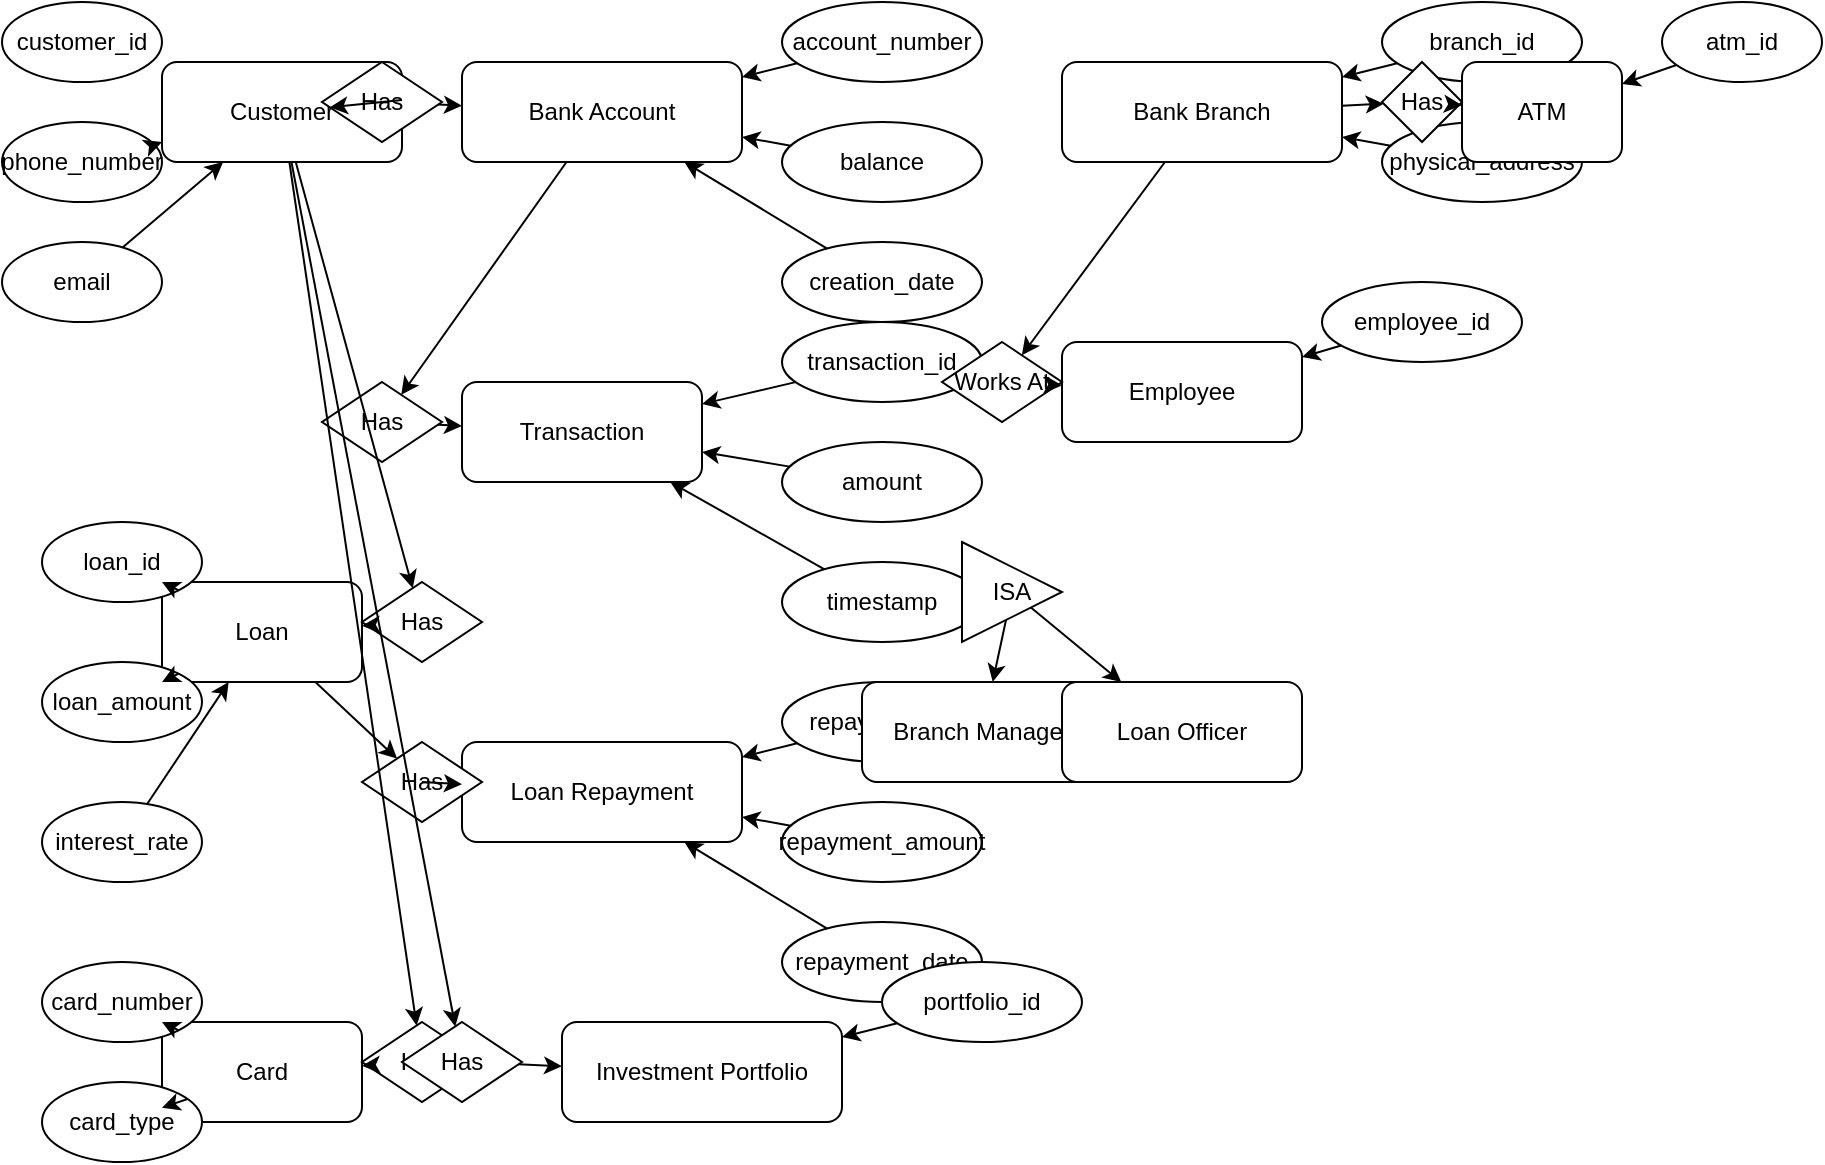 <mxfile version="24.7.16">
  <diagram id="C5RBs43oDa-KdzZeNtuy" name="Page-1">
    <mxGraphModel dx="1221" dy="759" grid="1" gridSize="10" guides="1" tooltips="1" connect="1" arrows="1" fold="1" page="1" pageScale="1" pageWidth="827" pageHeight="1169" math="0" shadow="0">
      <root>
        <mxCell id="0" />
        <mxCell id="1" parent="0" />
        <mxCell id="2" value="Customer" style="rounded=1;whiteSpace=wrap;html=1;" vertex="1" parent="1">
          <mxGeometry x="100" y="60" width="120" height="50" as="geometry" />
        </mxCell>
        <mxCell id="3" value="customer_id" style="ellipse;whiteSpace=wrap;html=1;" vertex="1" parent="1">
          <mxGeometry x="20" y="30" width="80" height="40" as="geometry" />
        </mxCell>
        <mxCell id="4" style="ellipse;whiteSpace=wrap;html=1;" edge="1" parent="1" source="3" target="2">
          <mxGeometry relative="1" as="geometry" />
        </mxCell>
        <mxCell id="5" value="phone_number" style="ellipse;whiteSpace=wrap;html=1;" vertex="1" parent="1">
          <mxGeometry x="20" y="90" width="80" height="40" as="geometry" />
        </mxCell>
        <mxCell id="6" value="email" style="ellipse;whiteSpace=wrap;html=1;" vertex="1" parent="1">
          <mxGeometry x="20" y="150" width="80" height="40" as="geometry" />
        </mxCell>
        <mxCell id="7" edge="1" parent="1" source="5" target="2">
          <mxGeometry relative="1" as="geometry" />
        </mxCell>
        <mxCell id="8" edge="1" parent="1" source="6" target="2">
          <mxGeometry relative="1" as="geometry" />
        </mxCell>
        <mxCell id="9" value="Bank Account" style="rounded=1;whiteSpace=wrap;html=1;" vertex="1" parent="1">
          <mxGeometry x="250" y="60" width="140" height="50" as="geometry" />
        </mxCell>
        <mxCell id="10" value="account_number" style="ellipse;whiteSpace=wrap;html=1;" vertex="1" parent="1">
          <mxGeometry x="410" y="30" width="100" height="40" as="geometry" />
        </mxCell>
        <mxCell id="11" value="balance" style="ellipse;whiteSpace=wrap;html=1;" vertex="1" parent="1">
          <mxGeometry x="410" y="90" width="100" height="40" as="geometry" />
        </mxCell>
        <mxCell id="12" value="creation_date" style="ellipse;whiteSpace=wrap;html=1;" vertex="1" parent="1">
          <mxGeometry x="410" y="150" width="100" height="40" as="geometry" />
        </mxCell>
        <mxCell id="13" edge="1" parent="1" source="10" target="9">
          <mxGeometry relative="1" as="geometry" />
        </mxCell>
        <mxCell id="14" edge="1" parent="1" source="11" target="9">
          <mxGeometry relative="1" as="geometry" />
        </mxCell>
        <mxCell id="15" edge="1" parent="1" source="12" target="9">
          <mxGeometry relative="1" as="geometry" />
        </mxCell>
        <mxCell id="16" value="Has" style="rhombus;whiteSpace=wrap;html=1;" vertex="1" parent="1">
          <mxGeometry x="180" y="60" width="60" height="40" as="geometry" />
        </mxCell>
        <mxCell id="17" edge="1" parent="1" source="2" target="16">
          <mxGeometry relative="1" as="geometry" />
        </mxCell>
        <mxCell id="18" edge="1" parent="1" source="16" target="9">
          <mxGeometry relative="1" as="geometry" />
        </mxCell>
        <mxCell id="19" value="Transaction" style="rounded=1;whiteSpace=wrap;html=1;" vertex="1" parent="1">
          <mxGeometry x="250" y="220" width="120" height="50" as="geometry" />
        </mxCell>
        <mxCell id="20" value="transaction_id" style="ellipse;whiteSpace=wrap;html=1;" vertex="1" parent="1">
          <mxGeometry x="410" y="190" width="100" height="40" as="geometry" />
        </mxCell>
        <mxCell id="21" value="amount" style="ellipse;whiteSpace=wrap;html=1;" vertex="1" parent="1">
          <mxGeometry x="410" y="250" width="100" height="40" as="geometry" />
        </mxCell>
        <mxCell id="22" value="timestamp" style="ellipse;whiteSpace=wrap;html=1;" vertex="1" parent="1">
          <mxGeometry x="410" y="310" width="100" height="40" as="geometry" />
        </mxCell>
        <mxCell id="23" edge="1" parent="1" source="20" target="19">
          <mxGeometry relative="1" as="geometry" />
        </mxCell>
        <mxCell id="24" edge="1" parent="1" source="21" target="19">
          <mxGeometry relative="1" as="geometry" />
        </mxCell>
        <mxCell id="25" edge="1" parent="1" source="22" target="19">
          <mxGeometry relative="1" as="geometry" />
        </mxCell>
        <mxCell id="26" value="Has" style="rhombus;whiteSpace=wrap;html=1;" vertex="1" parent="1">
          <mxGeometry x="180" y="220" width="60" height="40" as="geometry" />
        </mxCell>
        <mxCell id="27" edge="1" parent="1" source="9" target="26">
          <mxGeometry relative="1" as="geometry" />
        </mxCell>
        <mxCell id="28" edge="1" parent="1" source="26" target="19">
          <mxGeometry relative="1" as="geometry" />
        </mxCell>
        <mxCell id="29" value="Loan" style="rounded=1;whiteSpace=wrap;html=1;" vertex="1" parent="1">
          <mxGeometry x="100" y="320" width="100" height="50" as="geometry" />
        </mxCell>
        <mxCell id="30" value="loan_id" style="ellipse;whiteSpace=wrap;html=1;" vertex="1" parent="1">
          <mxGeometry x="40" y="290" width="80" height="40" as="geometry" />
        </mxCell>
        <mxCell id="31" value="loan_amount" style="ellipse;whiteSpace=wrap;html=1;" vertex="1" parent="1">
          <mxGeometry x="40" y="360" width="80" height="40" as="geometry" />
        </mxCell>
        <mxCell id="32" value="interest_rate" style="ellipse;whiteSpace=wrap;html=1;" vertex="1" parent="1">
          <mxGeometry x="40" y="430" width="80" height="40" as="geometry" />
        </mxCell>
        <mxCell id="33" edge="1" parent="1" source="30" target="29">
          <mxGeometry relative="1" as="geometry" />
        </mxCell>
        <mxCell id="34" edge="1" parent="1" source="31" target="29">
          <mxGeometry relative="1" as="geometry" />
        </mxCell>
        <mxCell id="35" edge="1" parent="1" source="32" target="29">
          <mxGeometry relative="1" as="geometry" />
        </mxCell>
        <mxCell id="36" value="Has" style="rhombus;whiteSpace=wrap;html=1;" vertex="1" parent="1">
          <mxGeometry x="200" y="320" width="60" height="40" as="geometry" />
        </mxCell>
        <mxCell id="37" edge="1" parent="1" source="2" target="36">
          <mxGeometry relative="1" as="geometry" />
        </mxCell>
        <mxCell id="38" edge="1" parent="1" source="36" target="29">
          <mxGeometry relative="1" as="geometry" />
        </mxCell>
        <mxCell id="39" value="Loan Repayment" style="rounded=1;whiteSpace=wrap;html=1;" vertex="1" parent="1">
          <mxGeometry x="250" y="400" width="140" height="50" as="geometry" />
        </mxCell>
        <mxCell id="40" value="repayment_id" style="ellipse;whiteSpace=wrap;html=1;" vertex="1" parent="1">
          <mxGeometry x="410" y="370" width="100" height="40" as="geometry" />
        </mxCell>
        <mxCell id="41" value="repayment_amount" style="ellipse;whiteSpace=wrap;html=1;" vertex="1" parent="1">
          <mxGeometry x="410" y="430" width="100" height="40" as="geometry" />
        </mxCell>
        <mxCell id="42" value="repayment_date" style="ellipse;whiteSpace=wrap;html=1;" vertex="1" parent="1">
          <mxGeometry x="410" y="490" width="100" height="40" as="geometry" />
        </mxCell>
        <mxCell id="43" edge="1" parent="1" source="40" target="39">
          <mxGeometry relative="1" as="geometry" />
        </mxCell>
        <mxCell id="44" edge="1" parent="1" source="41" target="39">
          <mxGeometry relative="1" as="geometry" />
        </mxCell>
        <mxCell id="45" edge="1" parent="1" source="42" target="39">
          <mxGeometry relative="1" as="geometry" />
        </mxCell>
        <mxCell id="46" value="Has" style="rhombus;whiteSpace=wrap;html=1;" vertex="1" parent="1">
          <mxGeometry x="200" y="400" width="60" height="40" as="geometry" />
        </mxCell>
        <mxCell id="47" edge="1" parent="1" source="29" target="46">
          <mxGeometry relative="1" as="geometry" />
        </mxCell>
        <mxCell id="48" edge="1" parent="1" source="46" target="39">
          <mxGeometry relative="1" as="geometry" />
        </mxCell>
        <mxCell id="49" value="Card" style="rounded=1;whiteSpace=wrap;html=1;" vertex="1" parent="1">
          <mxGeometry x="100" y="540" width="100" height="50" as="geometry" />
        </mxCell>
        <mxCell id="50" value="card_number" style="ellipse;whiteSpace=wrap;html=1;" vertex="1" parent="1">
          <mxGeometry x="40" y="510" width="80" height="40" as="geometry" />
        </mxCell>
        <mxCell id="51" value="card_type" style="ellipse;whiteSpace=wrap;html=1;" vertex="1" parent="1">
          <mxGeometry x="40" y="570" width="80" height="40" as="geometry" />
        </mxCell>
        <mxCell id="52" edge="1" parent="1" source="50" target="49">
          <mxGeometry relative="1" as="geometry" />
        </mxCell>
        <mxCell id="53" edge="1" parent="1" source="51" target="49">
          <mxGeometry relative="1" as="geometry" />
        </mxCell>
        <mxCell id="54" value="Has" style="rhombus;whiteSpace=wrap;html=1;" vertex="1" parent="1">
          <mxGeometry x="200" y="540" width="60" height="40" as="geometry" />
        </mxCell>
        <mxCell id="55" edge="1" parent="1" source="2" target="54">
          <mxGeometry relative="1" as="geometry" />
        </mxCell>
        <mxCell id="56" edge="1" parent="1" source="54" target="49">
          <mxGeometry relative="1" as="geometry" />
        </mxCell>
        <mxCell id="57" value="Investment Portfolio" style="rounded=1;whiteSpace=wrap;html=1;" vertex="1" parent="1">
          <mxGeometry x="300" y="540" width="140" height="50" as="geometry" />
        </mxCell>
        <mxCell id="58" value="portfolio_id" style="ellipse;whiteSpace=wrap;html=1;" vertex="1" parent="1">
          <mxGeometry x="460" y="510" width="100" height="40" as="geometry" />
        </mxCell>
        <mxCell id="59" edge="1" parent="1" source="58" target="57">
          <mxGeometry relative="1" as="geometry" />
        </mxCell>
        <mxCell id="60" value="Has" style="rhombus;whiteSpace=wrap;html=1;" vertex="1" parent="1">
          <mxGeometry x="220" y="540" width="60" height="40" as="geometry" />
        </mxCell>
        <mxCell id="61" edge="1" parent="1" source="2" target="60">
          <mxGeometry relative="1" as="geometry" />
        </mxCell>
        <mxCell id="62" edge="1" parent="1" source="60" target="57">
          <mxGeometry relative="1" as="geometry" />
        </mxCell>
        <mxCell id="63" value="Bank Branch" style="rounded=1;whiteSpace=wrap;html=1;" vertex="1" parent="1">
          <mxGeometry x="550" y="60" width="140" height="50" as="geometry" />
        </mxCell>
        <mxCell id="64" value="branch_id" style="ellipse;whiteSpace=wrap;html=1;" vertex="1" parent="1">
          <mxGeometry x="710" y="30" width="100" height="40" as="geometry" />
        </mxCell>
        <mxCell id="65" value="physical_address" style="ellipse;whiteSpace=wrap;html=1;" vertex="1" parent="1">
          <mxGeometry x="710" y="90" width="100" height="40" as="geometry" />
        </mxCell>
        <mxCell id="66" edge="1" parent="1" source="64" target="63">
          <mxGeometry relative="1" as="geometry" />
        </mxCell>
        <mxCell id="67" edge="1" parent="1" source="65" target="63">
          <mxGeometry relative="1" as="geometry" />
        </mxCell>
        <mxCell id="68" value="ATM" style="rounded=1;whiteSpace=wrap;html=1;" vertex="1" parent="1">
          <mxGeometry x="750" y="60" width="80" height="50" as="geometry" />
        </mxCell>
        <mxCell id="69" value="atm_id" style="ellipse;whiteSpace=wrap;html=1;" vertex="1" parent="1">
          <mxGeometry x="850" y="30" width="80" height="40" as="geometry" />
        </mxCell>
        <mxCell id="70" edge="1" parent="1" source="69" target="68">
          <mxGeometry relative="1" as="geometry" />
        </mxCell>
        <mxCell id="71" value="Has" style="rhombus;whiteSpace=wrap;html=1;" vertex="1" parent="1">
          <mxGeometry x="710" y="60" width="40" height="40" as="geometry" />
        </mxCell>
        <mxCell id="72" edge="1" parent="1" source="63" target="71">
          <mxGeometry relative="1" as="geometry" />
        </mxCell>
        <mxCell id="73" edge="1" parent="1" source="71" target="68">
          <mxGeometry relative="1" as="geometry" />
        </mxCell>
        <mxCell id="74" value="Employee" style="rounded=1;whiteSpace=wrap;html=1;" vertex="1" parent="1">
          <mxGeometry x="550" y="200" width="120" height="50" as="geometry" />
        </mxCell>
        <mxCell id="75" value="employee_id" style="ellipse;whiteSpace=wrap;html=1;" vertex="1" parent="1">
          <mxGeometry x="680" y="170" width="100" height="40" as="geometry" />
        </mxCell>
        <mxCell id="76" edge="1" parent="1" source="75" target="74">
          <mxGeometry relative="1" as="geometry" />
        </mxCell>
        <mxCell id="77" value="Works At" style="rhombus;whiteSpace=wrap;html=1;" vertex="1" parent="1">
          <mxGeometry x="490" y="200" width="60" height="40" as="geometry" />
        </mxCell>
        <mxCell id="78" edge="1" parent="1" source="63" target="77">
          <mxGeometry relative="1" as="geometry" />
        </mxCell>
        <mxCell id="79" edge="1" parent="1" source="77" target="74">
          <mxGeometry relative="1" as="geometry" />
        </mxCell>
        <mxCell id="80" value="ISA" style="triangle;whiteSpace=wrap;html=1;" vertex="1" parent="1">
          <mxGeometry x="500" y="300" width="50" height="50" as="geometry" />
        </mxCell>
        <mxCell id="81" value="Branch Manager" style="rounded=1;whiteSpace=wrap;html=1;" vertex="1" parent="1">
          <mxGeometry x="450" y="370" width="120" height="50" as="geometry" />
        </mxCell>
        <mxCell id="82" value="Loan Officer" style="rounded=1;whiteSpace=wrap;html=1;" vertex="1" parent="1">
          <mxGeometry x="550" y="370" width="120" height="50" as="geometry" />
        </mxCell>
        <mxCell id="83" edge="1" parent="1" source="80" target="81">
          <mxGeometry relative="1" as="geometry" />
        </mxCell>
        <mxCell id="84" edge="1" parent="1" source="80" target="82">
          <mxGeometry relative="1" as="geometry" />
        </mxCell>
      </root>
    </mxGraphModel>
  </diagram>
</mxfile>
